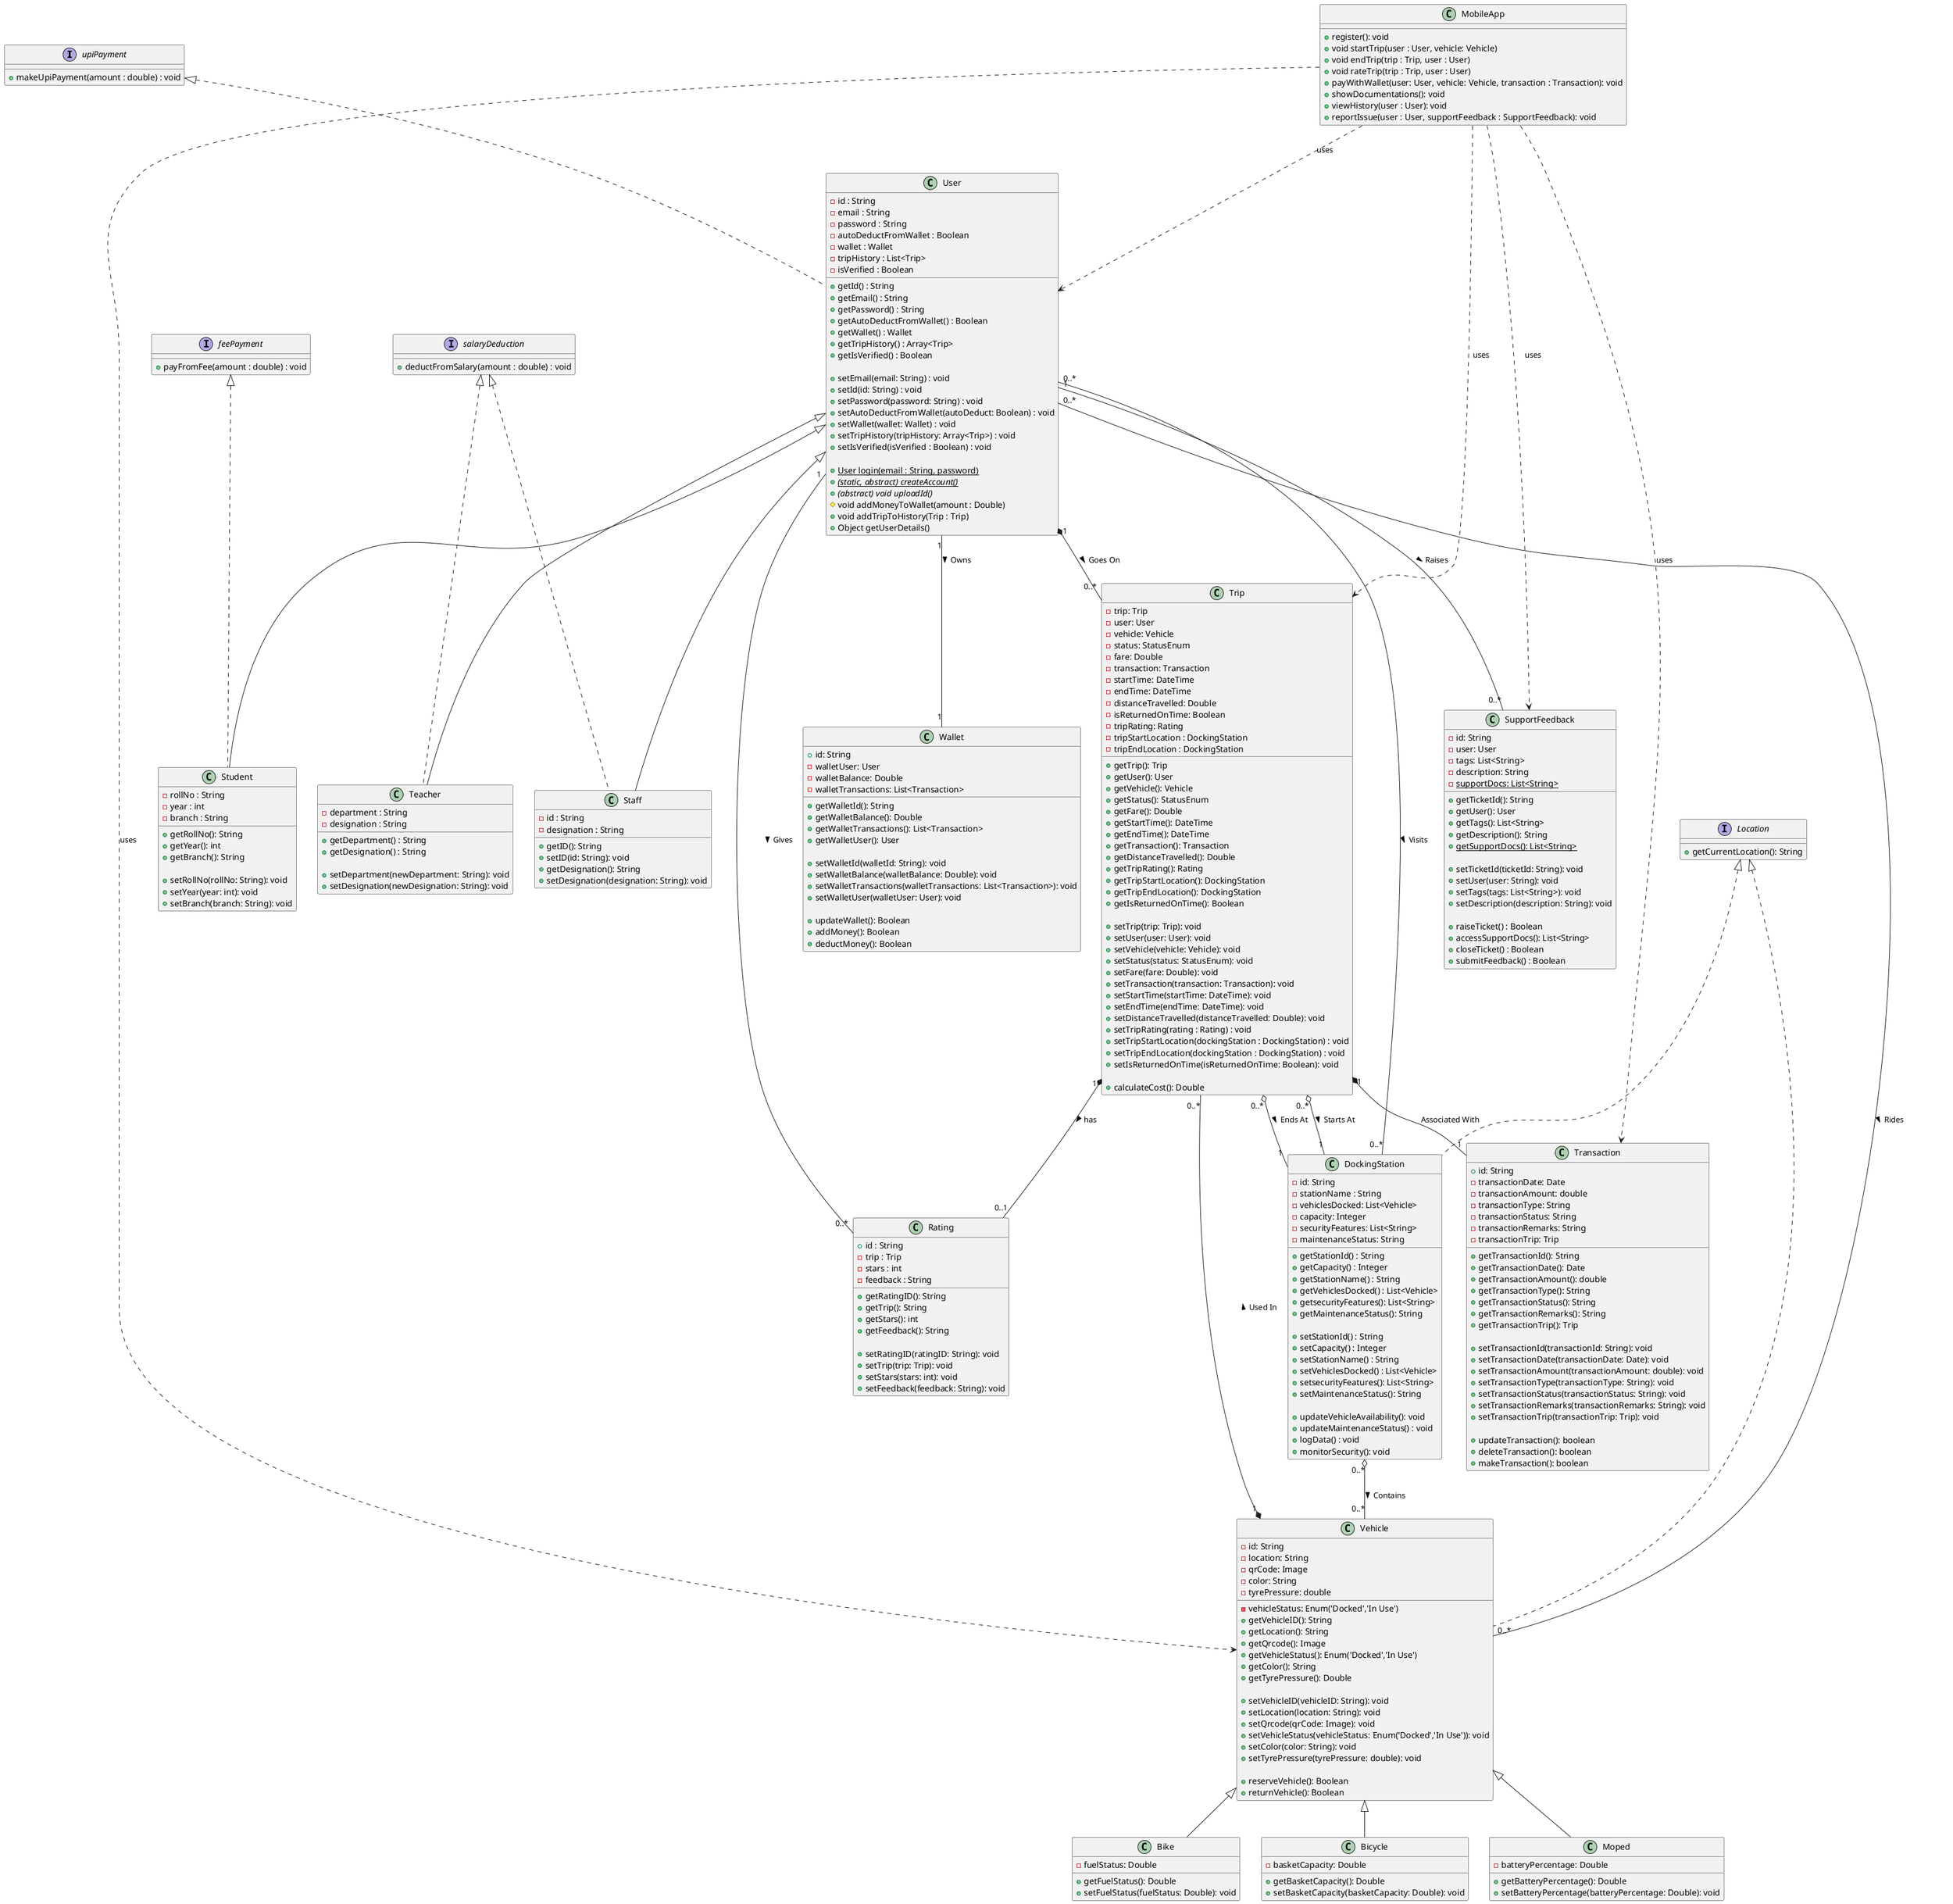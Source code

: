 @startuml class

interface upiPayment {
    + makeUpiPayment(amount : double) : void
}

interface salaryDeduction{
    + deductFromSalary(amount : double) : void
}

interface feePayment {
    + payFromFee(amount : double) : void
}

class User implements upiPayment {
    - id : String
    - email : String
    - password : String
    - autoDeductFromWallet : Boolean
    - wallet : Wallet
    - tripHistory : List<Trip>
    - isVerified : Boolean
    
    + getId() : String
    + getEmail() : String
    + getPassword() : String
    + getAutoDeductFromWallet() : Boolean
    + getWallet() : Wallet
    + getTripHistory() : Array<Trip>
    + getIsVerified() : Boolean

    + setEmail(email: String) : void
    + setId(id: String) : void
    + setPassword(password: String) : void
    + setAutoDeductFromWallet(autoDeduct: Boolean) : void
    + setWallet(wallet: Wallet) : void
    + setTripHistory(tripHistory: Array<Trip>) : void
    + setIsVerified(isVerified : Boolean) : void
    
    + {static} User login(email : String, password)
    + {static} {abstract} (static, abstract) createAccount()
    + {abstract} (abstract) void uploadId()
    # void addMoneyToWallet(amount : Double)
    + void addTripToHistory(Trip : Trip)
    + Object getUserDetails()
}

class Student extends User implements feePayment{
    - rollNo : String
    - year : int
    - branch : String
    
    + getRollNo(): String
    + getYear(): int
    + getBranch(): String

    + setRollNo(rollNo: String): void
    + setYear(year: int): void
    + setBranch(branch: String): void
}

class Teacher extends User implements salaryDeduction{
    - department : String
    - designation : String
    
    + getDepartment() : String
    + getDesignation() : String

    + setDepartment(newDepartment: String): void
    + setDesignation(newDesignation: String): void
}

class Staff extends User implements salaryDeduction{
    - id : String
    - designation : String
    
    + getID(): String
    + setID(id: String): void
    + getDesignation(): String
    + setDesignation(designation: String): void
}

class Trip {
    - trip: Trip
    - user: User
    - vehicle: Vehicle
    - status: StatusEnum
    - fare: Double
    - transaction: Transaction
    - startTime: DateTime
    - endTime: DateTime
    - distanceTravelled: Double
    - isReturnedOnTime: Boolean
    - tripRating: Rating
    - tripStartLocation : DockingStation
    - tripEndLocation : DockingStation

    + getTrip(): Trip
    + getUser(): User
    + getVehicle(): Vehicle
    + getStatus(): StatusEnum
    + getFare(): Double
    + getStartTime(): DateTime
    + getEndTime(): DateTime
    + getTransaction(): Transaction
    + getDistanceTravelled(): Double
    + getTripRating(): Rating
    + getTripStartLocation(): DockingStation
    + getTripEndLocation(): DockingStation
    + getIsReturnedOnTime(): Boolean

    + setTrip(trip: Trip): void
    + setUser(user: User): void
    + setVehicle(vehicle: Vehicle): void
    + setStatus(status: StatusEnum): void
    + setFare(fare: Double): void
    + setTransaction(transaction: Transaction): void
    + setStartTime(startTime: DateTime): void
    + setEndTime(endTime: DateTime): void
    + setDistanceTravelled(distanceTravelled: Double): void
    + setTripRating(rating : Rating) : void
    + setTripStartLocation(dockingStation : DockingStation) : void
    + setTripEndLocation(dockingStation : DockingStation) : void
    + setIsReturnedOnTime(isReturnedOnTime: Boolean): void

    + calculateCost(): Double
}

interface Location{
    + getCurrentLocation(): String
}

class Rating {
    + id : String
    - trip : Trip
    - stars : int 
    - feedback : String
    
    + getRatingID(): String
    + getTrip(): String
    + getStars(): int
    + getFeedback(): String

    + setRatingID(ratingID: String): void
    + setTrip(trip: Trip): void
    + setStars(stars: int): void
    + setFeedback(feedback: String): void
}   

class SupportFeedback {
    - id: String
    - user: User
    - tags: List<String>
    - description: String
    - {static} supportDocs: List<String>

    + getTicketId(): String
    + getUser(): User
    + getTags(): List<String>
    + getDescription(): String
    + {static} getSupportDocs(): List<String>

    + setTicketId(ticketId: String): void
    + setUser(user: String): void
    + setTags(tags: List<String>): void
    + setDescription(description: String): void

    + raiseTicket() : Boolean
    + accessSupportDocs(): List<String>
    + closeTicket() : Boolean
    + submitFeedback() : Boolean
}

class Vehicle implements Location{
    - id: String
    - location: String
    - qrCode: Image
    - vehicleStatus: Enum('Docked','In Use')
    - color: String
    - tyrePressure: double

    + getVehicleID(): String
    + getLocation(): String
    + getQrcode(): Image
    + getVehicleStatus(): Enum('Docked','In Use')
    + getColor(): String
    + getTyrePressure(): Double

    + setVehicleID(vehicleID: String): void
    + setLocation(location: String): void
    + setQrcode(qrCode: Image): void
    + setVehicleStatus(vehicleStatus: Enum('Docked','In Use')): void
    + setColor(color: String): void
    + setTyrePressure(tyrePressure: double): void
    
    + reserveVehicle(): Boolean
    + returnVehicle(): Boolean
}

class Bike extends Vehicle {
    - fuelStatus: Double

    + getFuelStatus(): Double
    + setFuelStatus(fuelStatus: Double): void
}

class Bicycle extends Vehicle {
    - basketCapacity: Double

    + getBasketCapacity(): Double
    + setBasketCapacity(basketCapacity: Double): void
}

class Moped extends Vehicle {
    - batteryPercentage: Double

    + getBatteryPercentage(): Double
    + setBatteryPercentage(batteryPercentage: Double): void
}

class DockingStation implements Location{
    - id: String
    - stationName : String
    - vehiclesDocked: List<Vehicle>
    - capacity: Integer
    - securityFeatures: List<String>
    - maintenanceStatus: String
    
    + getStationId() : String
    + getCapacity() : Integer
    + getStationName() : String
    + getVehiclesDocked() : List<Vehicle>
    + getsecurityFeatures(): List<String>
    + getMaintenanceStatus(): String

    + setStationId() : String
    + setCapacity() : Integer
    + setStationName() : String
    + setVehiclesDocked() : List<Vehicle>
    + setsecurityFeatures(): List<String>
    + setMaintenanceStatus(): String

    + updateVehicleAvailability(): void
    + updateMaintenanceStatus() : void
    + logData() : void
    + monitorSecurity(): void
}

class Wallet {
    + id: String
    - walletUser: User
    - walletBalance: Double
    - walletTransactions: List<Transaction>

    + getWalletId(): String
    + getWalletBalance(): Double
    + getWalletTransactions(): List<Transaction>
    + getWalletUser(): User

    + setWalletId(walletId: String): void
    + setWalletBalance(walletBalance: Double): void
    + setWalletTransactions(walletTransactions: List<Transaction>): void
    + setWalletUser(walletUser: User): void

    + updateWallet(): Boolean
    + addMoney(): Boolean
    + deductMoney(): Boolean
}

class Transaction{
    + id: String
    - transactionDate: Date
    - transactionAmount: double
    - transactionType: String
    - transactionStatus: String
    - transactionRemarks: String
    - transactionTrip: Trip

    + getTransactionId(): String  
    + getTransactionDate(): Date
    + getTransactionAmount(): double
    + getTransactionType(): String
    + getTransactionStatus(): String
    + getTransactionRemarks(): String
    + getTransactionTrip(): Trip

    + setTransactionId(transactionId: String): void
    + setTransactionDate(transactionDate: Date): void
    + setTransactionAmount(transactionAmount: double): void
    + setTransactionType(transactionType: String): void
    + setTransactionStatus(transactionStatus: String): void
    + setTransactionRemarks(transactionRemarks: String): void
    + setTransactionTrip(transactionTrip: Trip): void

    + updateTransaction(): boolean
    + deleteTransaction(): boolean
    + makeTransaction(): boolean
}

class MobileApp{
  + register(): void
  + void startTrip(user : User, vehicle: Vehicle)
  + void endTrip(trip : Trip, user : User)
  + void rateTrip(trip : Trip, user : User)
  + payWithWallet(user: User, vehicle: Vehicle, transaction : Transaction): void
  + showDocumentations(): void
  + viewHistory(user : User): void
  + reportIssue(user : User, supportFeedback : SupportFeedback): void
}


User "1" *-- "0..*" Trip : Goes On >
Trip "0..*" o-- "1" DockingStation : Starts At >
Trip "0..*" o-- "1" DockingStation : Ends At >
Vehicle "1" *-- "0..*" Trip : Used In >
Trip "1" *-- "1" Transaction : Associated With 
DockingStation "0..*" o-- "0..*" Vehicle : Contains >
User "1" -- "1" Wallet : Owns >
Trip "1" *-- "0..1" Rating : has > 
User "1" -- "0..*" SupportFeedback : Raises >
User "0..*" -- "0..*" Vehicle : Rides >
User "0..*" -- "0..*" DockingStation : Visits >
User "1" -- "0..*" Rating : Gives >

MobileApp ..> User : uses
MobileApp ..> Trip : uses
MobileApp ..> Vehicle : uses
MobileApp ..> SupportFeedback : uses
MobileApp ..> Transaction : uses

@enduml